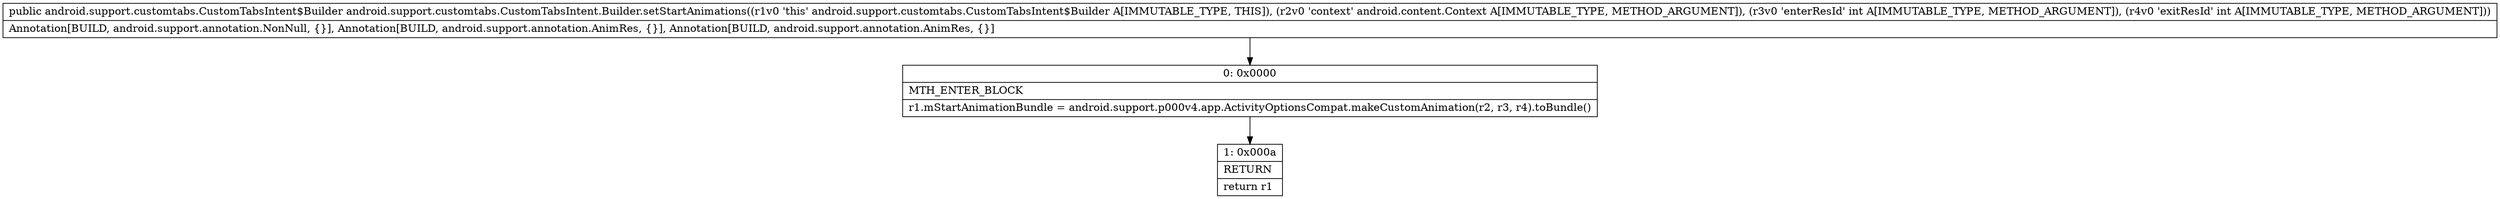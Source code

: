 digraph "CFG forandroid.support.customtabs.CustomTabsIntent.Builder.setStartAnimations(Landroid\/content\/Context;II)Landroid\/support\/customtabs\/CustomTabsIntent$Builder;" {
Node_0 [shape=record,label="{0\:\ 0x0000|MTH_ENTER_BLOCK\l|r1.mStartAnimationBundle = android.support.p000v4.app.ActivityOptionsCompat.makeCustomAnimation(r2, r3, r4).toBundle()\l}"];
Node_1 [shape=record,label="{1\:\ 0x000a|RETURN\l|return r1\l}"];
MethodNode[shape=record,label="{public android.support.customtabs.CustomTabsIntent$Builder android.support.customtabs.CustomTabsIntent.Builder.setStartAnimations((r1v0 'this' android.support.customtabs.CustomTabsIntent$Builder A[IMMUTABLE_TYPE, THIS]), (r2v0 'context' android.content.Context A[IMMUTABLE_TYPE, METHOD_ARGUMENT]), (r3v0 'enterResId' int A[IMMUTABLE_TYPE, METHOD_ARGUMENT]), (r4v0 'exitResId' int A[IMMUTABLE_TYPE, METHOD_ARGUMENT]))  | Annotation[BUILD, android.support.annotation.NonNull, \{\}], Annotation[BUILD, android.support.annotation.AnimRes, \{\}], Annotation[BUILD, android.support.annotation.AnimRes, \{\}]\l}"];
MethodNode -> Node_0;
Node_0 -> Node_1;
}

